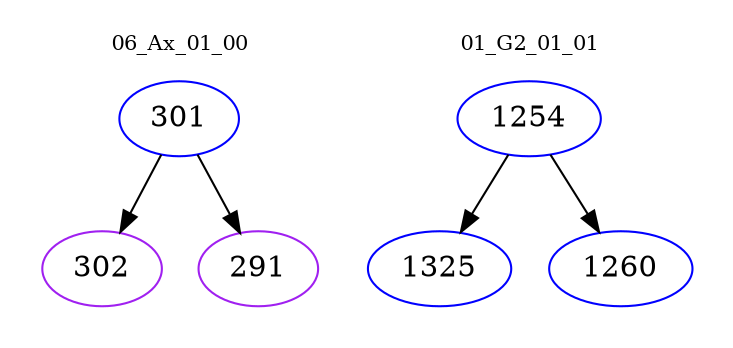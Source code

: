 digraph{
subgraph cluster_0 {
color = white
label = "06_Ax_01_00";
fontsize=10;
T0_301 [label="301", color="blue"]
T0_301 -> T0_302 [color="black"]
T0_302 [label="302", color="purple"]
T0_301 -> T0_291 [color="black"]
T0_291 [label="291", color="purple"]
}
subgraph cluster_1 {
color = white
label = "01_G2_01_01";
fontsize=10;
T1_1254 [label="1254", color="blue"]
T1_1254 -> T1_1325 [color="black"]
T1_1325 [label="1325", color="blue"]
T1_1254 -> T1_1260 [color="black"]
T1_1260 [label="1260", color="blue"]
}
}
